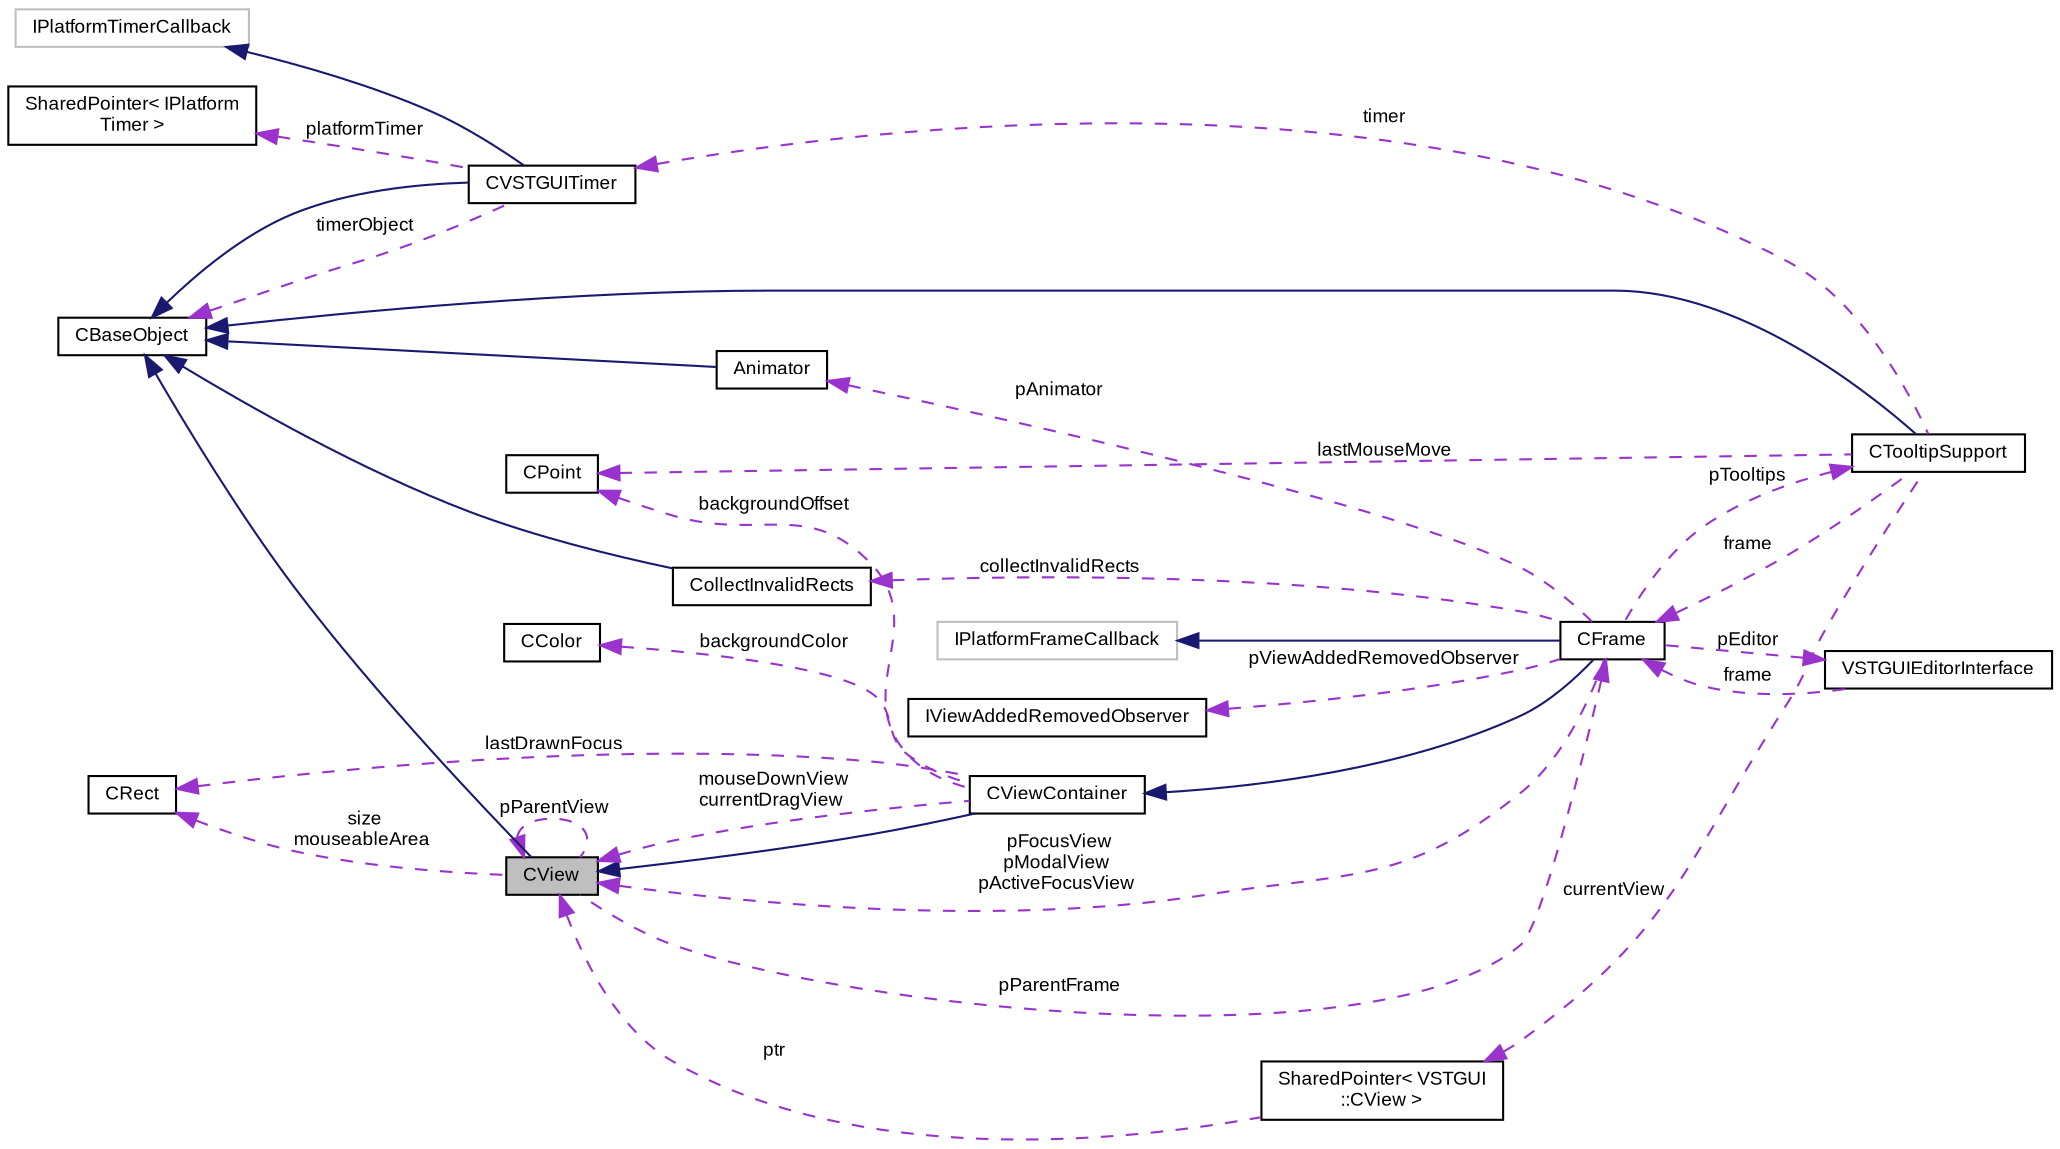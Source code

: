 digraph "CView"
{
  bgcolor="transparent";
  edge [fontname="Arial",fontsize="9",labelfontname="Arial",labelfontsize="9"];
  node [fontname="Arial",fontsize="9",shape=record];
  rankdir="LR";
  Node1 [label="CView",height=0.2,width=0.4,color="black", fillcolor="grey75", style="filled" fontcolor="black"];
  Node2 -> Node1 [dir="back",color="midnightblue",fontsize="9",style="solid",fontname="Arial"];
  Node2 [label="CBaseObject",height=0.2,width=0.4,color="black",URL="$class_v_s_t_g_u_i_1_1_c_base_object.html",tooltip="Base Object with reference counter. "];
  Node3 -> Node1 [dir="back",color="darkorchid3",fontsize="9",style="dashed",label=" pParentFrame" ,fontname="Arial"];
  Node3 [label="CFrame",height=0.2,width=0.4,color="black",URL="$class_v_s_t_g_u_i_1_1_c_frame.html",tooltip="The CFrame is the parent container of all views. "];
  Node4 -> Node3 [dir="back",color="midnightblue",fontsize="9",style="solid",fontname="Arial"];
  Node4 [label="CViewContainer",height=0.2,width=0.4,color="black",URL="$class_v_s_t_g_u_i_1_1_c_view_container.html",tooltip="Container Class of CView objects. "];
  Node1 -> Node4 [dir="back",color="midnightblue",fontsize="9",style="solid",fontname="Arial"];
  Node1 -> Node4 [dir="back",color="darkorchid3",fontsize="9",style="dashed",label=" mouseDownView\ncurrentDragView" ,fontname="Arial"];
  Node5 -> Node4 [dir="back",color="darkorchid3",fontsize="9",style="dashed",label=" backgroundOffset" ,fontname="Arial"];
  Node5 [label="CPoint",height=0.2,width=0.4,color="black",URL="$struct_v_s_t_g_u_i_1_1_c_point.html",tooltip="Point structure. "];
  Node6 -> Node4 [dir="back",color="darkorchid3",fontsize="9",style="dashed",label=" backgroundColor" ,fontname="Arial"];
  Node6 [label="CColor",height=0.2,width=0.4,color="black",URL="$struct_v_s_t_g_u_i_1_1_c_color.html",tooltip="RGBA Color structure. "];
  Node7 -> Node4 [dir="back",color="darkorchid3",fontsize="9",style="dashed",label=" lastDrawnFocus" ,fontname="Arial"];
  Node7 [label="CRect",height=0.2,width=0.4,color="black",URL="$struct_v_s_t_g_u_i_1_1_c_rect.html",tooltip="Rect structure. "];
  Node8 -> Node3 [dir="back",color="midnightblue",fontsize="9",style="solid",fontname="Arial"];
  Node8 [label="IPlatformFrameCallback",height=0.2,width=0.4,color="grey75"];
  Node9 -> Node3 [dir="back",color="darkorchid3",fontsize="9",style="dashed",label=" pViewAddedRemovedObserver" ,fontname="Arial"];
  Node9 [label="IViewAddedRemovedObserver",height=0.2,width=0.4,color="black",URL="$class_v_s_t_g_u_i_1_1_i_view_added_removed_observer.html",tooltip="view added removed observer interface for CFrame "];
  Node1 -> Node3 [dir="back",color="darkorchid3",fontsize="9",style="dashed",label=" pFocusView\npModalView\npActiveFocusView" ,fontname="Arial"];
  Node10 -> Node3 [dir="back",color="darkorchid3",fontsize="9",style="dashed",label=" collectInvalidRects" ,fontname="Arial"];
  Node10 [label="CollectInvalidRects",height=0.2,width=0.4,color="black",URL="$struct_v_s_t_g_u_i_1_1_c_frame_1_1_collect_invalid_rects.html"];
  Node2 -> Node10 [dir="back",color="midnightblue",fontsize="9",style="solid",fontname="Arial"];
  Node11 -> Node3 [dir="back",color="darkorchid3",fontsize="9",style="dashed",label=" pAnimator" ,fontname="Arial"];
  Node11 [label="Animator",height=0.2,width=0.4,color="black",URL="$class_v_s_t_g_u_i_1_1_animation_1_1_animator.html",tooltip="Animation runner. "];
  Node2 -> Node11 [dir="back",color="midnightblue",fontsize="9",style="solid",fontname="Arial"];
  Node12 -> Node3 [dir="back",color="darkorchid3",fontsize="9",style="dashed",label=" pTooltips" ,fontname="Arial"];
  Node12 [label="CTooltipSupport",height=0.2,width=0.4,color="black",URL="$class_v_s_t_g_u_i_1_1_c_tooltip_support.html",tooltip="Generic Tooltip Support class. "];
  Node2 -> Node12 [dir="back",color="midnightblue",fontsize="9",style="solid",fontname="Arial"];
  Node3 -> Node12 [dir="back",color="darkorchid3",fontsize="9",style="dashed",label=" frame" ,fontname="Arial"];
  Node5 -> Node12 [dir="back",color="darkorchid3",fontsize="9",style="dashed",label=" lastMouseMove" ,fontname="Arial"];
  Node13 -> Node12 [dir="back",color="darkorchid3",fontsize="9",style="dashed",label=" timer" ,fontname="Arial"];
  Node13 [label="CVSTGUITimer",height=0.2,width=0.4,color="black",URL="$class_v_s_t_g_u_i_1_1_c_v_s_t_g_u_i_timer.html",tooltip="A timer class, which posts timer messages to CBaseObjects or calls a lambda function (c++11 only)..."];
  Node2 -> Node13 [dir="back",color="midnightblue",fontsize="9",style="solid",fontname="Arial"];
  Node14 -> Node13 [dir="back",color="midnightblue",fontsize="9",style="solid",fontname="Arial"];
  Node14 [label="IPlatformTimerCallback",height=0.2,width=0.4,color="grey75"];
  Node2 -> Node13 [dir="back",color="darkorchid3",fontsize="9",style="dashed",label=" timerObject" ,fontname="Arial"];
  Node15 -> Node13 [dir="back",color="darkorchid3",fontsize="9",style="dashed",label=" platformTimer" ,fontname="Arial"];
  Node15 [label="SharedPointer\< IPlatform\lTimer \>",height=0.2,width=0.4,color="black",URL="$class_v_s_t_g_u_i_1_1_shared_pointer.html"];
  Node16 -> Node12 [dir="back",color="darkorchid3",fontsize="9",style="dashed",label=" currentView" ,fontname="Arial"];
  Node16 [label="SharedPointer\< VSTGUI\l::CView \>",height=0.2,width=0.4,color="black",URL="$class_v_s_t_g_u_i_1_1_shared_pointer.html"];
  Node1 -> Node16 [dir="back",color="darkorchid3",fontsize="9",style="dashed",label=" ptr" ,fontname="Arial"];
  Node17 -> Node3 [dir="back",color="darkorchid3",fontsize="9",style="dashed",label=" pEditor" ,fontname="Arial"];
  Node17 [label="VSTGUIEditorInterface",height=0.2,width=0.4,color="black",URL="$class_v_s_t_g_u_i_1_1_v_s_t_g_u_i_editor_interface.html"];
  Node3 -> Node17 [dir="back",color="darkorchid3",fontsize="9",style="dashed",label=" frame" ,fontname="Arial"];
  Node1 -> Node1 [dir="back",color="darkorchid3",fontsize="9",style="dashed",label=" pParentView" ,fontname="Arial"];
  Node7 -> Node1 [dir="back",color="darkorchid3",fontsize="9",style="dashed",label=" size\nmouseableArea" ,fontname="Arial"];
}
